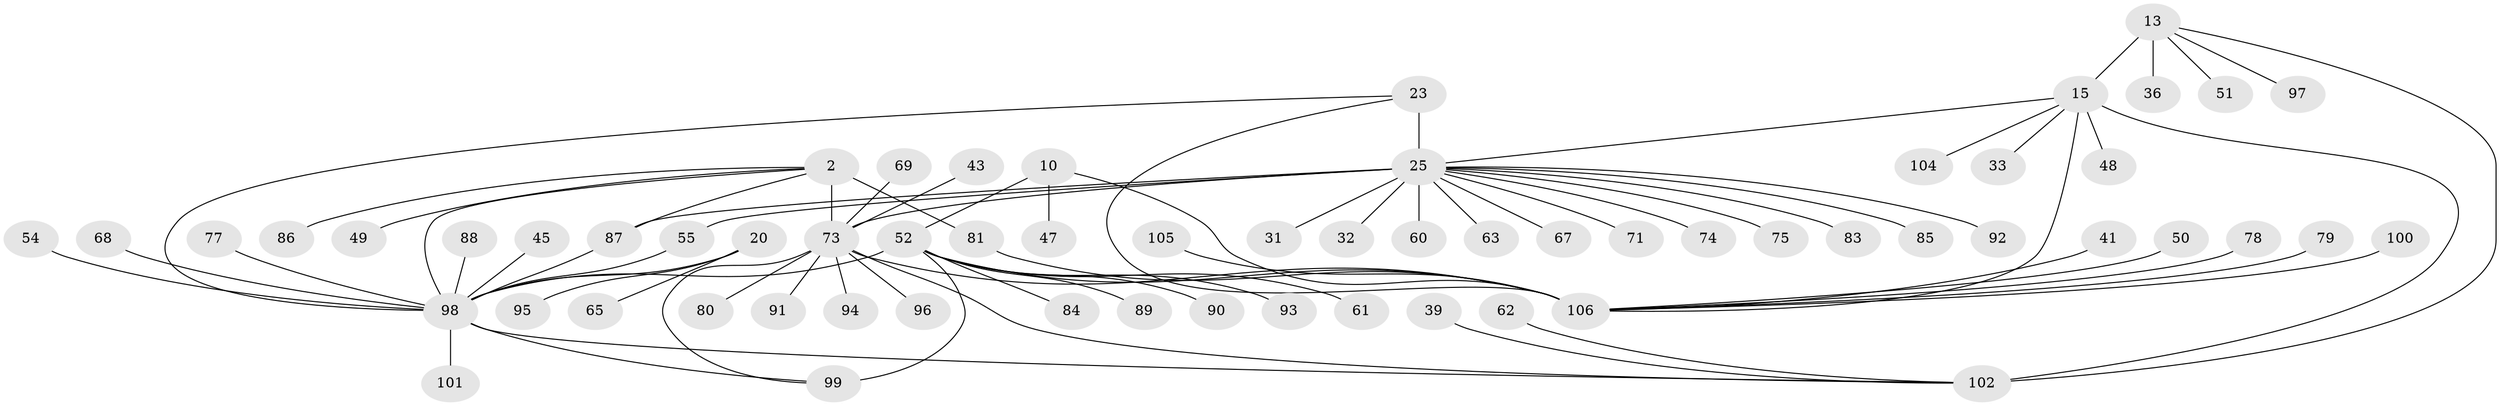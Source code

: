// original degree distribution, {7: 0.02830188679245283, 6: 0.03773584905660377, 9: 0.03773584905660377, 12: 0.009433962264150943, 14: 0.009433962264150943, 5: 0.05660377358490566, 4: 0.018867924528301886, 10: 0.02830188679245283, 8: 0.02830188679245283, 3: 0.02830188679245283, 2: 0.18867924528301888, 1: 0.5283018867924528}
// Generated by graph-tools (version 1.1) at 2025/58/03/04/25 21:58:20]
// undirected, 63 vertices, 76 edges
graph export_dot {
graph [start="1"]
  node [color=gray90,style=filled];
  2 [super="+1"];
  10 [super="+9"];
  13 [super="+12"];
  15 [super="+14"];
  20 [super="+17"];
  23 [super="+21"];
  25 [super="+24"];
  31;
  32;
  33;
  36;
  39;
  41;
  43;
  45;
  47;
  48;
  49;
  50 [super="+46"];
  51;
  52 [super="+35"];
  54;
  55;
  60;
  61;
  62;
  63 [super="+28"];
  65;
  67;
  68 [super="+56"];
  69;
  71;
  73 [super="+72+5"];
  74 [super="+70"];
  75 [super="+64"];
  77 [super="+58"];
  78;
  79;
  80;
  81 [super="+27+38"];
  83;
  84;
  85;
  86;
  87 [super="+82"];
  88 [super="+34"];
  89;
  90;
  91;
  92;
  93;
  94;
  95 [super="+30"];
  96;
  97;
  98 [super="+66+19"];
  99 [super="+40+59+76"];
  100;
  101;
  102 [super="+11+29"];
  104 [super="+103"];
  105;
  106 [super="+53+7+44"];
  2 -- 86;
  2 -- 49;
  2 -- 81;
  2 -- 87;
  2 -- 73 [weight=6];
  2 -- 98;
  10 -- 47;
  10 -- 106 [weight=4];
  10 -- 52 [weight=2];
  13 -- 15 [weight=4];
  13 -- 36;
  13 -- 97;
  13 -- 51;
  13 -- 102 [weight=2];
  15 -- 48;
  15 -- 33;
  15 -- 104;
  15 -- 106 [weight=2];
  15 -- 25;
  15 -- 102 [weight=2];
  20 -- 65;
  20 -- 95;
  20 -- 98 [weight=6];
  23 -- 25 [weight=6];
  23 -- 106 [weight=2];
  23 -- 98;
  25 -- 31;
  25 -- 60;
  25 -- 71;
  25 -- 83;
  25 -- 63;
  25 -- 74;
  25 -- 32;
  25 -- 67;
  25 -- 75;
  25 -- 85;
  25 -- 55;
  25 -- 87 [weight=2];
  25 -- 92;
  25 -- 73;
  39 -- 102;
  41 -- 106;
  43 -- 73;
  45 -- 98;
  50 -- 106;
  52 -- 99 [weight=2];
  52 -- 106 [weight=2];
  52 -- 84;
  52 -- 93;
  52 -- 89;
  52 -- 90;
  52 -- 61;
  52 -- 98;
  54 -- 98;
  55 -- 98;
  62 -- 102;
  68 -- 98;
  69 -- 73;
  73 -- 106 [weight=2];
  73 -- 96;
  73 -- 99;
  73 -- 80;
  73 -- 91;
  73 -- 94;
  73 -- 102;
  77 -- 98;
  78 -- 106;
  79 -- 106;
  81 -- 106;
  87 -- 98;
  88 -- 98;
  98 -- 99;
  98 -- 101;
  98 -- 102;
  100 -- 106;
  105 -- 106;
}
